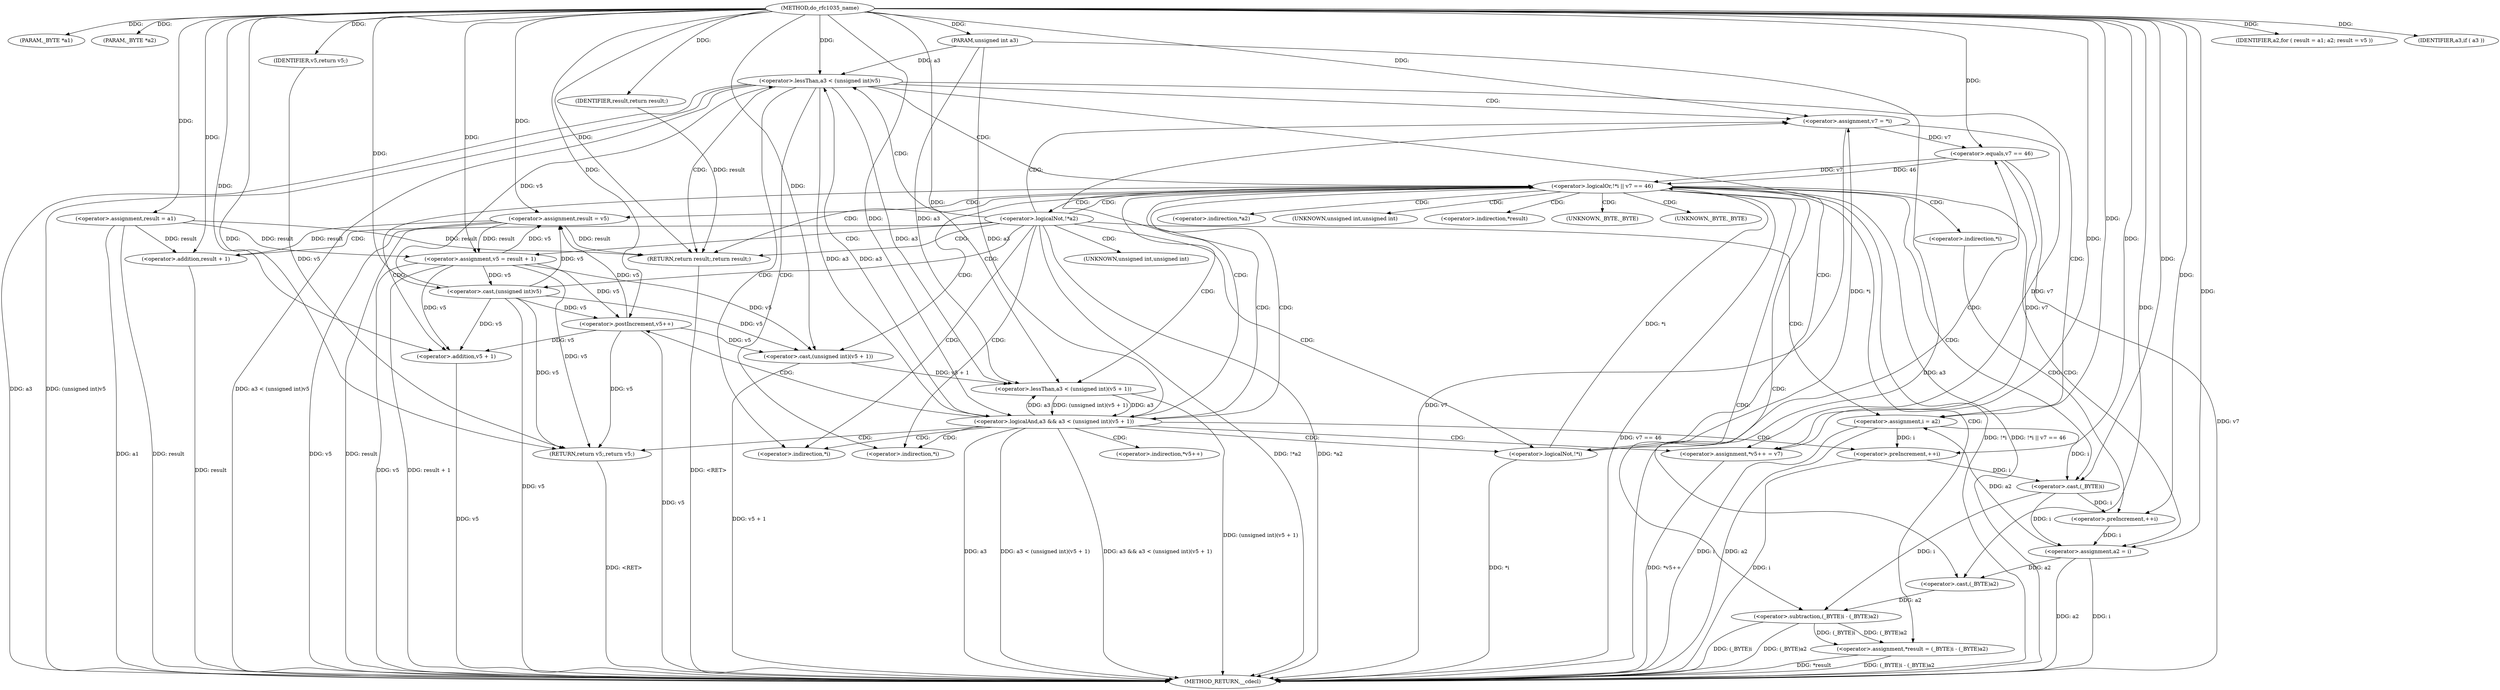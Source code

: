 digraph do_rfc1035_name {  
"1000105" [label = "(METHOD,do_rfc1035_name)" ]
"1000200" [label = "(METHOD_RETURN,__cdecl)" ]
"1000106" [label = "(PARAM,_BYTE *a1)" ]
"1000107" [label = "(PARAM,_BYTE *a2)" ]
"1000108" [label = "(PARAM,unsigned int a3)" ]
"1000115" [label = "(<operator>.assignment,result = a1)" ]
"1000118" [label = "(IDENTIFIER,a2,for ( result = a1; a2; result = v5 ))" ]
"1000119" [label = "(<operator>.assignment,result = v5)" ]
"1000124" [label = "(<operator>.logicalNot,!*a2)" ]
"1000128" [label = "(<operator>.assignment,v5 = result + 1)" ]
"1000130" [label = "(<operator>.addition,result + 1)" ]
"1000134" [label = "(IDENTIFIER,a3,if ( a3 ))" ]
"1000137" [label = "(<operator>.lessThan,a3 < (unsigned int)v5)" ]
"1000139" [label = "(<operator>.cast,(unsigned int)v5)" ]
"1000144" [label = "(<operator>.assignment,i = a2)" ]
"1000147" [label = "(<operator>.preIncrement,++i)" ]
"1000150" [label = "(<operator>.assignment,v7 = *i)" ]
"1000155" [label = "(<operator>.logicalOr,!*i || v7 == 46)" ]
"1000156" [label = "(<operator>.logicalNot,!*i)" ]
"1000159" [label = "(<operator>.equals,v7 == 46)" ]
"1000164" [label = "(<operator>.logicalAnd,a3 && a3 < (unsigned int)(v5 + 1))" ]
"1000166" [label = "(<operator>.lessThan,a3 < (unsigned int)(v5 + 1))" ]
"1000168" [label = "(<operator>.cast,(unsigned int)(v5 + 1))" ]
"1000170" [label = "(<operator>.addition,v5 + 1)" ]
"1000173" [label = "(RETURN,return v5;,return v5;)" ]
"1000174" [label = "(IDENTIFIER,v5,return v5;)" ]
"1000175" [label = "(<operator>.assignment,*v5++ = v7)" ]
"1000177" [label = "(<operator>.postIncrement,v5++)" ]
"1000180" [label = "(<operator>.assignment,*result = (_BYTE)i - (_BYTE)a2)" ]
"1000183" [label = "(<operator>.subtraction,(_BYTE)i - (_BYTE)a2)" ]
"1000184" [label = "(<operator>.cast,(_BYTE)i)" ]
"1000187" [label = "(<operator>.cast,(_BYTE)a2)" ]
"1000193" [label = "(<operator>.preIncrement,++i)" ]
"1000195" [label = "(<operator>.assignment,a2 = i)" ]
"1000198" [label = "(RETURN,return result;,return result;)" ]
"1000199" [label = "(IDENTIFIER,result,return result;)" ]
"1000125" [label = "(<operator>.indirection,*a2)" ]
"1000140" [label = "(UNKNOWN,unsigned int,unsigned int)" ]
"1000152" [label = "(<operator>.indirection,*i)" ]
"1000157" [label = "(<operator>.indirection,*i)" ]
"1000169" [label = "(UNKNOWN,unsigned int,unsigned int)" ]
"1000176" [label = "(<operator>.indirection,*v5++)" ]
"1000181" [label = "(<operator>.indirection,*result)" ]
"1000185" [label = "(UNKNOWN,_BYTE,_BYTE)" ]
"1000188" [label = "(UNKNOWN,_BYTE,_BYTE)" ]
"1000191" [label = "(<operator>.indirection,*i)" ]
  "1000198" -> "1000200"  [ label = "DDG: <RET>"] 
  "1000164" -> "1000200"  [ label = "DDG: a3 < (unsigned int)(v5 + 1)"] 
  "1000124" -> "1000200"  [ label = "DDG: !*a2"] 
  "1000183" -> "1000200"  [ label = "DDG: (_BYTE)i"] 
  "1000119" -> "1000200"  [ label = "DDG: v5"] 
  "1000180" -> "1000200"  [ label = "DDG: (_BYTE)i - (_BYTE)a2"] 
  "1000137" -> "1000200"  [ label = "DDG: a3"] 
  "1000155" -> "1000200"  [ label = "DDG: v7 == 46"] 
  "1000168" -> "1000200"  [ label = "DDG: v5 + 1"] 
  "1000170" -> "1000200"  [ label = "DDG: v5"] 
  "1000155" -> "1000200"  [ label = "DDG: !*i"] 
  "1000183" -> "1000200"  [ label = "DDG: (_BYTE)a2"] 
  "1000144" -> "1000200"  [ label = "DDG: i"] 
  "1000128" -> "1000200"  [ label = "DDG: v5"] 
  "1000144" -> "1000200"  [ label = "DDG: a2"] 
  "1000180" -> "1000200"  [ label = "DDG: *result"] 
  "1000164" -> "1000200"  [ label = "DDG: a3 && a3 < (unsigned int)(v5 + 1)"] 
  "1000115" -> "1000200"  [ label = "DDG: a1"] 
  "1000119" -> "1000200"  [ label = "DDG: result"] 
  "1000137" -> "1000200"  [ label = "DDG: (unsigned int)v5"] 
  "1000156" -> "1000200"  [ label = "DDG: *i"] 
  "1000177" -> "1000200"  [ label = "DDG: v5"] 
  "1000137" -> "1000200"  [ label = "DDG: a3 < (unsigned int)v5"] 
  "1000128" -> "1000200"  [ label = "DDG: result + 1"] 
  "1000147" -> "1000200"  [ label = "DDG: i"] 
  "1000155" -> "1000200"  [ label = "DDG: !*i || v7 == 46"] 
  "1000115" -> "1000200"  [ label = "DDG: result"] 
  "1000130" -> "1000200"  [ label = "DDG: result"] 
  "1000139" -> "1000200"  [ label = "DDG: v5"] 
  "1000124" -> "1000200"  [ label = "DDG: *a2"] 
  "1000175" -> "1000200"  [ label = "DDG: *v5++"] 
  "1000195" -> "1000200"  [ label = "DDG: a2"] 
  "1000159" -> "1000200"  [ label = "DDG: v7"] 
  "1000195" -> "1000200"  [ label = "DDG: i"] 
  "1000166" -> "1000200"  [ label = "DDG: (unsigned int)(v5 + 1)"] 
  "1000108" -> "1000200"  [ label = "DDG: a3"] 
  "1000164" -> "1000200"  [ label = "DDG: a3"] 
  "1000150" -> "1000200"  [ label = "DDG: v7"] 
  "1000173" -> "1000200"  [ label = "DDG: <RET>"] 
  "1000105" -> "1000106"  [ label = "DDG: "] 
  "1000105" -> "1000107"  [ label = "DDG: "] 
  "1000105" -> "1000108"  [ label = "DDG: "] 
  "1000105" -> "1000115"  [ label = "DDG: "] 
  "1000105" -> "1000118"  [ label = "DDG: "] 
  "1000177" -> "1000119"  [ label = "DDG: v5"] 
  "1000139" -> "1000119"  [ label = "DDG: v5"] 
  "1000128" -> "1000119"  [ label = "DDG: v5"] 
  "1000105" -> "1000119"  [ label = "DDG: "] 
  "1000119" -> "1000128"  [ label = "DDG: result"] 
  "1000115" -> "1000128"  [ label = "DDG: result"] 
  "1000105" -> "1000128"  [ label = "DDG: "] 
  "1000119" -> "1000130"  [ label = "DDG: result"] 
  "1000115" -> "1000130"  [ label = "DDG: result"] 
  "1000105" -> "1000130"  [ label = "DDG: "] 
  "1000105" -> "1000134"  [ label = "DDG: "] 
  "1000164" -> "1000137"  [ label = "DDG: a3"] 
  "1000108" -> "1000137"  [ label = "DDG: a3"] 
  "1000105" -> "1000137"  [ label = "DDG: "] 
  "1000139" -> "1000137"  [ label = "DDG: v5"] 
  "1000128" -> "1000139"  [ label = "DDG: v5"] 
  "1000105" -> "1000139"  [ label = "DDG: "] 
  "1000195" -> "1000144"  [ label = "DDG: a2"] 
  "1000105" -> "1000144"  [ label = "DDG: "] 
  "1000144" -> "1000147"  [ label = "DDG: i"] 
  "1000105" -> "1000147"  [ label = "DDG: "] 
  "1000156" -> "1000150"  [ label = "DDG: *i"] 
  "1000105" -> "1000150"  [ label = "DDG: "] 
  "1000156" -> "1000155"  [ label = "DDG: *i"] 
  "1000159" -> "1000155"  [ label = "DDG: v7"] 
  "1000159" -> "1000155"  [ label = "DDG: 46"] 
  "1000150" -> "1000159"  [ label = "DDG: v7"] 
  "1000105" -> "1000159"  [ label = "DDG: "] 
  "1000166" -> "1000164"  [ label = "DDG: a3"] 
  "1000137" -> "1000164"  [ label = "DDG: a3"] 
  "1000108" -> "1000164"  [ label = "DDG: a3"] 
  "1000105" -> "1000164"  [ label = "DDG: "] 
  "1000166" -> "1000164"  [ label = "DDG: (unsigned int)(v5 + 1)"] 
  "1000137" -> "1000166"  [ label = "DDG: a3"] 
  "1000164" -> "1000166"  [ label = "DDG: a3"] 
  "1000108" -> "1000166"  [ label = "DDG: a3"] 
  "1000105" -> "1000166"  [ label = "DDG: "] 
  "1000168" -> "1000166"  [ label = "DDG: v5 + 1"] 
  "1000177" -> "1000168"  [ label = "DDG: v5"] 
  "1000139" -> "1000168"  [ label = "DDG: v5"] 
  "1000128" -> "1000168"  [ label = "DDG: v5"] 
  "1000105" -> "1000168"  [ label = "DDG: "] 
  "1000177" -> "1000170"  [ label = "DDG: v5"] 
  "1000139" -> "1000170"  [ label = "DDG: v5"] 
  "1000128" -> "1000170"  [ label = "DDG: v5"] 
  "1000105" -> "1000170"  [ label = "DDG: "] 
  "1000174" -> "1000173"  [ label = "DDG: v5"] 
  "1000177" -> "1000173"  [ label = "DDG: v5"] 
  "1000139" -> "1000173"  [ label = "DDG: v5"] 
  "1000128" -> "1000173"  [ label = "DDG: v5"] 
  "1000105" -> "1000173"  [ label = "DDG: "] 
  "1000105" -> "1000174"  [ label = "DDG: "] 
  "1000159" -> "1000175"  [ label = "DDG: v7"] 
  "1000150" -> "1000175"  [ label = "DDG: v7"] 
  "1000105" -> "1000175"  [ label = "DDG: "] 
  "1000139" -> "1000177"  [ label = "DDG: v5"] 
  "1000128" -> "1000177"  [ label = "DDG: v5"] 
  "1000105" -> "1000177"  [ label = "DDG: "] 
  "1000183" -> "1000180"  [ label = "DDG: (_BYTE)i"] 
  "1000183" -> "1000180"  [ label = "DDG: (_BYTE)a2"] 
  "1000184" -> "1000183"  [ label = "DDG: i"] 
  "1000147" -> "1000184"  [ label = "DDG: i"] 
  "1000144" -> "1000184"  [ label = "DDG: i"] 
  "1000105" -> "1000184"  [ label = "DDG: "] 
  "1000187" -> "1000183"  [ label = "DDG: a2"] 
  "1000105" -> "1000187"  [ label = "DDG: "] 
  "1000195" -> "1000187"  [ label = "DDG: a2"] 
  "1000184" -> "1000193"  [ label = "DDG: i"] 
  "1000105" -> "1000193"  [ label = "DDG: "] 
  "1000193" -> "1000195"  [ label = "DDG: i"] 
  "1000184" -> "1000195"  [ label = "DDG: i"] 
  "1000105" -> "1000195"  [ label = "DDG: "] 
  "1000199" -> "1000198"  [ label = "DDG: result"] 
  "1000119" -> "1000198"  [ label = "DDG: result"] 
  "1000115" -> "1000198"  [ label = "DDG: result"] 
  "1000105" -> "1000198"  [ label = "DDG: "] 
  "1000105" -> "1000199"  [ label = "DDG: "] 
  "1000124" -> "1000198"  [ label = "CDG: "] 
  "1000124" -> "1000128"  [ label = "CDG: "] 
  "1000124" -> "1000130"  [ label = "CDG: "] 
  "1000124" -> "1000144"  [ label = "CDG: "] 
  "1000124" -> "1000140"  [ label = "CDG: "] 
  "1000124" -> "1000139"  [ label = "CDG: "] 
  "1000124" -> "1000137"  [ label = "CDG: "] 
  "1000124" -> "1000157"  [ label = "CDG: "] 
  "1000124" -> "1000156"  [ label = "CDG: "] 
  "1000124" -> "1000155"  [ label = "CDG: "] 
  "1000124" -> "1000152"  [ label = "CDG: "] 
  "1000124" -> "1000150"  [ label = "CDG: "] 
  "1000137" -> "1000198"  [ label = "CDG: "] 
  "1000137" -> "1000144"  [ label = "CDG: "] 
  "1000137" -> "1000157"  [ label = "CDG: "] 
  "1000137" -> "1000156"  [ label = "CDG: "] 
  "1000137" -> "1000155"  [ label = "CDG: "] 
  "1000137" -> "1000152"  [ label = "CDG: "] 
  "1000137" -> "1000150"  [ label = "CDG: "] 
  "1000155" -> "1000164"  [ label = "CDG: "] 
  "1000155" -> "1000170"  [ label = "CDG: "] 
  "1000155" -> "1000169"  [ label = "CDG: "] 
  "1000155" -> "1000168"  [ label = "CDG: "] 
  "1000155" -> "1000166"  [ label = "CDG: "] 
  "1000155" -> "1000191"  [ label = "CDG: "] 
  "1000155" -> "1000188"  [ label = "CDG: "] 
  "1000155" -> "1000187"  [ label = "CDG: "] 
  "1000155" -> "1000185"  [ label = "CDG: "] 
  "1000155" -> "1000184"  [ label = "CDG: "] 
  "1000155" -> "1000183"  [ label = "CDG: "] 
  "1000155" -> "1000181"  [ label = "CDG: "] 
  "1000155" -> "1000180"  [ label = "CDG: "] 
  "1000155" -> "1000198"  [ label = "CDG: "] 
  "1000155" -> "1000195"  [ label = "CDG: "] 
  "1000155" -> "1000119"  [ label = "CDG: "] 
  "1000155" -> "1000125"  [ label = "CDG: "] 
  "1000155" -> "1000124"  [ label = "CDG: "] 
  "1000156" -> "1000159"  [ label = "CDG: "] 
  "1000164" -> "1000176"  [ label = "CDG: "] 
  "1000164" -> "1000175"  [ label = "CDG: "] 
  "1000164" -> "1000173"  [ label = "CDG: "] 
  "1000164" -> "1000177"  [ label = "CDG: "] 
  "1000164" -> "1000157"  [ label = "CDG: "] 
  "1000164" -> "1000156"  [ label = "CDG: "] 
  "1000164" -> "1000155"  [ label = "CDG: "] 
  "1000164" -> "1000152"  [ label = "CDG: "] 
  "1000164" -> "1000150"  [ label = "CDG: "] 
  "1000164" -> "1000147"  [ label = "CDG: "] 
  "1000191" -> "1000193"  [ label = "CDG: "] 
}
